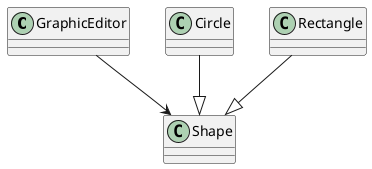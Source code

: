 @startuml

class GraphicEditor

class Shape
class Circle
class Rectangle

Circle --|> Shape
Rectangle --|> Shape

GraphicEditor --> Shape
@enduml